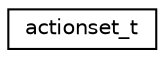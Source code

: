 digraph G
{
  edge [fontname="Helvetica",fontsize="10",labelfontname="Helvetica",labelfontsize="10"];
  node [fontname="Helvetica",fontsize="10",shape=record];
  rankdir="LR";
  Node1 [label="actionset_t",height=0.2,width=0.4,color="black", fillcolor="white", style="filled",URL="$structactionset__t.html"];
}
